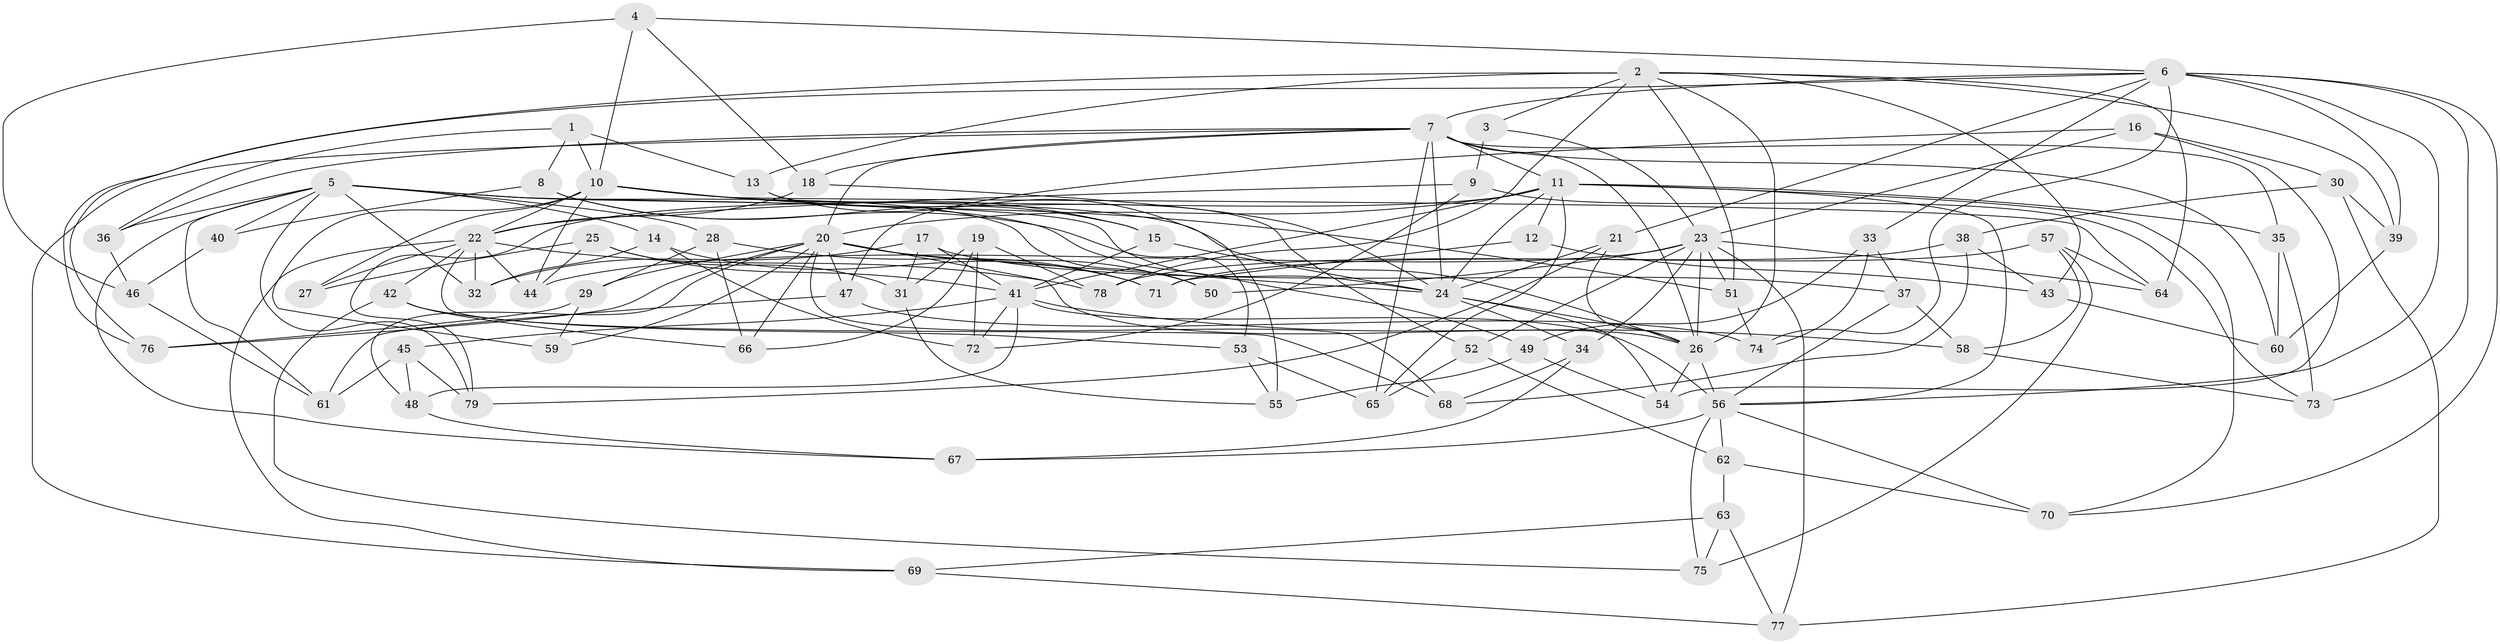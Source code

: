 // original degree distribution, {4: 1.0}
// Generated by graph-tools (version 1.1) at 2025/53/03/04/25 22:53:33]
// undirected, 79 vertices, 194 edges
graph export_dot {
  node [color=gray90,style=filled];
  1;
  2;
  3;
  4;
  5;
  6;
  7;
  8;
  9;
  10;
  11;
  12;
  13;
  14;
  15;
  16;
  17;
  18;
  19;
  20;
  21;
  22;
  23;
  24;
  25;
  26;
  27;
  28;
  29;
  30;
  31;
  32;
  33;
  34;
  35;
  36;
  37;
  38;
  39;
  40;
  41;
  42;
  43;
  44;
  45;
  46;
  47;
  48;
  49;
  50;
  51;
  52;
  53;
  54;
  55;
  56;
  57;
  58;
  59;
  60;
  61;
  62;
  63;
  64;
  65;
  66;
  67;
  68;
  69;
  70;
  71;
  72;
  73;
  74;
  75;
  76;
  77;
  78;
  79;
  1 -- 8 [weight=1.0];
  1 -- 10 [weight=1.0];
  1 -- 13 [weight=1.0];
  1 -- 36 [weight=1.0];
  2 -- 3 [weight=2.0];
  2 -- 13 [weight=1.0];
  2 -- 26 [weight=1.0];
  2 -- 39 [weight=1.0];
  2 -- 43 [weight=1.0];
  2 -- 51 [weight=1.0];
  2 -- 64 [weight=1.0];
  2 -- 76 [weight=1.0];
  2 -- 78 [weight=1.0];
  3 -- 9 [weight=1.0];
  3 -- 23 [weight=1.0];
  4 -- 6 [weight=1.0];
  4 -- 10 [weight=1.0];
  4 -- 18 [weight=1.0];
  4 -- 46 [weight=1.0];
  5 -- 14 [weight=1.0];
  5 -- 24 [weight=1.0];
  5 -- 28 [weight=1.0];
  5 -- 32 [weight=1.0];
  5 -- 36 [weight=1.0];
  5 -- 40 [weight=2.0];
  5 -- 49 [weight=1.0];
  5 -- 50 [weight=1.0];
  5 -- 61 [weight=1.0];
  5 -- 67 [weight=1.0];
  5 -- 79 [weight=1.0];
  6 -- 7 [weight=1.0];
  6 -- 21 [weight=1.0];
  6 -- 33 [weight=1.0];
  6 -- 39 [weight=1.0];
  6 -- 56 [weight=1.0];
  6 -- 70 [weight=1.0];
  6 -- 73 [weight=1.0];
  6 -- 74 [weight=1.0];
  6 -- 76 [weight=1.0];
  7 -- 11 [weight=1.0];
  7 -- 18 [weight=1.0];
  7 -- 20 [weight=1.0];
  7 -- 24 [weight=2.0];
  7 -- 26 [weight=1.0];
  7 -- 35 [weight=1.0];
  7 -- 36 [weight=1.0];
  7 -- 60 [weight=1.0];
  7 -- 65 [weight=1.0];
  7 -- 69 [weight=1.0];
  8 -- 15 [weight=1.0];
  8 -- 40 [weight=1.0];
  8 -- 53 [weight=1.0];
  9 -- 22 [weight=1.0];
  9 -- 72 [weight=1.0];
  9 -- 73 [weight=1.0];
  10 -- 15 [weight=1.0];
  10 -- 22 [weight=1.0];
  10 -- 26 [weight=1.0];
  10 -- 27 [weight=2.0];
  10 -- 44 [weight=1.0];
  10 -- 51 [weight=1.0];
  10 -- 59 [weight=2.0];
  10 -- 64 [weight=1.0];
  11 -- 12 [weight=2.0];
  11 -- 20 [weight=1.0];
  11 -- 24 [weight=1.0];
  11 -- 35 [weight=1.0];
  11 -- 41 [weight=1.0];
  11 -- 56 [weight=2.0];
  11 -- 65 [weight=1.0];
  11 -- 70 [weight=1.0];
  11 -- 79 [weight=1.0];
  12 -- 43 [weight=1.0];
  12 -- 71 [weight=1.0];
  13 -- 52 [weight=1.0];
  13 -- 55 [weight=1.0];
  14 -- 32 [weight=1.0];
  14 -- 71 [weight=1.0];
  14 -- 72 [weight=1.0];
  15 -- 24 [weight=1.0];
  15 -- 41 [weight=1.0];
  16 -- 23 [weight=1.0];
  16 -- 30 [weight=1.0];
  16 -- 47 [weight=1.0];
  16 -- 54 [weight=1.0];
  17 -- 31 [weight=1.0];
  17 -- 32 [weight=1.0];
  17 -- 37 [weight=1.0];
  17 -- 41 [weight=1.0];
  18 -- 22 [weight=1.0];
  18 -- 24 [weight=1.0];
  19 -- 31 [weight=1.0];
  19 -- 66 [weight=1.0];
  19 -- 72 [weight=1.0];
  19 -- 78 [weight=1.0];
  20 -- 24 [weight=1.0];
  20 -- 26 [weight=1.0];
  20 -- 29 [weight=1.0];
  20 -- 47 [weight=1.0];
  20 -- 48 [weight=1.0];
  20 -- 50 [weight=1.0];
  20 -- 59 [weight=1.0];
  20 -- 66 [weight=1.0];
  20 -- 68 [weight=1.0];
  20 -- 76 [weight=1.0];
  21 -- 24 [weight=1.0];
  21 -- 26 [weight=1.0];
  21 -- 79 [weight=1.0];
  22 -- 27 [weight=1.0];
  22 -- 32 [weight=1.0];
  22 -- 42 [weight=1.0];
  22 -- 44 [weight=1.0];
  22 -- 68 [weight=1.0];
  22 -- 69 [weight=1.0];
  22 -- 78 [weight=1.0];
  23 -- 26 [weight=2.0];
  23 -- 34 [weight=1.0];
  23 -- 44 [weight=1.0];
  23 -- 50 [weight=2.0];
  23 -- 51 [weight=1.0];
  23 -- 52 [weight=1.0];
  23 -- 64 [weight=1.0];
  23 -- 77 [weight=1.0];
  24 -- 26 [weight=2.0];
  24 -- 34 [weight=1.0];
  24 -- 54 [weight=1.0];
  25 -- 27 [weight=1.0];
  25 -- 31 [weight=1.0];
  25 -- 41 [weight=1.0];
  25 -- 44 [weight=1.0];
  26 -- 54 [weight=1.0];
  26 -- 56 [weight=2.0];
  28 -- 29 [weight=1.0];
  28 -- 66 [weight=1.0];
  28 -- 71 [weight=1.0];
  29 -- 59 [weight=1.0];
  29 -- 76 [weight=1.0];
  30 -- 38 [weight=1.0];
  30 -- 39 [weight=1.0];
  30 -- 77 [weight=1.0];
  31 -- 55 [weight=1.0];
  33 -- 37 [weight=1.0];
  33 -- 49 [weight=1.0];
  33 -- 74 [weight=1.0];
  34 -- 67 [weight=1.0];
  34 -- 68 [weight=1.0];
  35 -- 60 [weight=1.0];
  35 -- 73 [weight=1.0];
  36 -- 46 [weight=1.0];
  37 -- 56 [weight=1.0];
  37 -- 58 [weight=1.0];
  38 -- 43 [weight=1.0];
  38 -- 68 [weight=1.0];
  38 -- 78 [weight=1.0];
  39 -- 60 [weight=1.0];
  40 -- 46 [weight=1.0];
  41 -- 45 [weight=1.0];
  41 -- 48 [weight=1.0];
  41 -- 56 [weight=2.0];
  41 -- 58 [weight=1.0];
  41 -- 72 [weight=1.0];
  42 -- 53 [weight=1.0];
  42 -- 66 [weight=1.0];
  42 -- 75 [weight=1.0];
  43 -- 60 [weight=1.0];
  45 -- 48 [weight=1.0];
  45 -- 61 [weight=1.0];
  45 -- 79 [weight=1.0];
  46 -- 61 [weight=1.0];
  47 -- 61 [weight=1.0];
  47 -- 74 [weight=1.0];
  48 -- 67 [weight=1.0];
  49 -- 54 [weight=1.0];
  49 -- 55 [weight=1.0];
  51 -- 74 [weight=1.0];
  52 -- 62 [weight=1.0];
  52 -- 65 [weight=1.0];
  53 -- 55 [weight=1.0];
  53 -- 65 [weight=1.0];
  56 -- 62 [weight=1.0];
  56 -- 67 [weight=1.0];
  56 -- 70 [weight=1.0];
  56 -- 75 [weight=1.0];
  57 -- 58 [weight=1.0];
  57 -- 64 [weight=1.0];
  57 -- 71 [weight=1.0];
  57 -- 75 [weight=1.0];
  58 -- 73 [weight=1.0];
  62 -- 63 [weight=1.0];
  62 -- 70 [weight=1.0];
  63 -- 69 [weight=1.0];
  63 -- 75 [weight=1.0];
  63 -- 77 [weight=1.0];
  69 -- 77 [weight=1.0];
}
